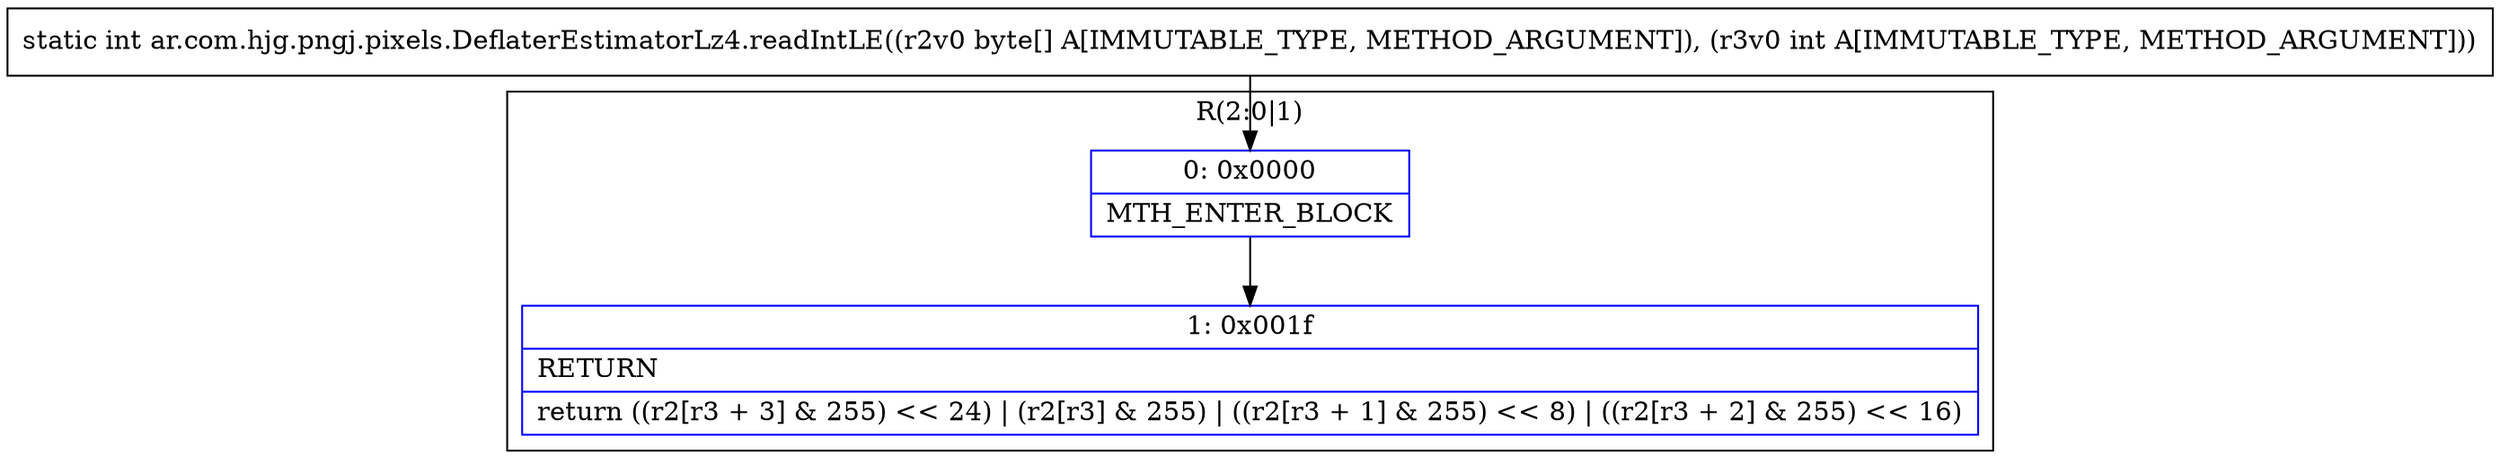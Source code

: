 digraph "CFG forar.com.hjg.pngj.pixels.DeflaterEstimatorLz4.readIntLE([BI)I" {
subgraph cluster_Region_838719957 {
label = "R(2:0|1)";
node [shape=record,color=blue];
Node_0 [shape=record,label="{0\:\ 0x0000|MTH_ENTER_BLOCK\l}"];
Node_1 [shape=record,label="{1\:\ 0x001f|RETURN\l|return ((r2[r3 + 3] & 255) \<\< 24) \| (r2[r3] & 255) \| ((r2[r3 + 1] & 255) \<\< 8) \| ((r2[r3 + 2] & 255) \<\< 16)\l}"];
}
MethodNode[shape=record,label="{static int ar.com.hjg.pngj.pixels.DeflaterEstimatorLz4.readIntLE((r2v0 byte[] A[IMMUTABLE_TYPE, METHOD_ARGUMENT]), (r3v0 int A[IMMUTABLE_TYPE, METHOD_ARGUMENT])) }"];
MethodNode -> Node_0;
Node_0 -> Node_1;
}

